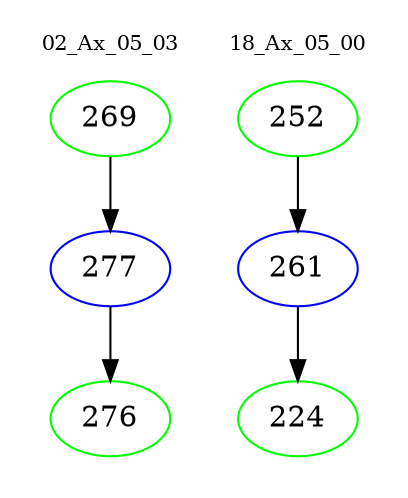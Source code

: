 digraph{
subgraph cluster_0 {
color = white
label = "02_Ax_05_03";
fontsize=10;
T0_269 [label="269", color="green"]
T0_269 -> T0_277 [color="black"]
T0_277 [label="277", color="blue"]
T0_277 -> T0_276 [color="black"]
T0_276 [label="276", color="green"]
}
subgraph cluster_1 {
color = white
label = "18_Ax_05_00";
fontsize=10;
T1_252 [label="252", color="green"]
T1_252 -> T1_261 [color="black"]
T1_261 [label="261", color="blue"]
T1_261 -> T1_224 [color="black"]
T1_224 [label="224", color="green"]
}
}
